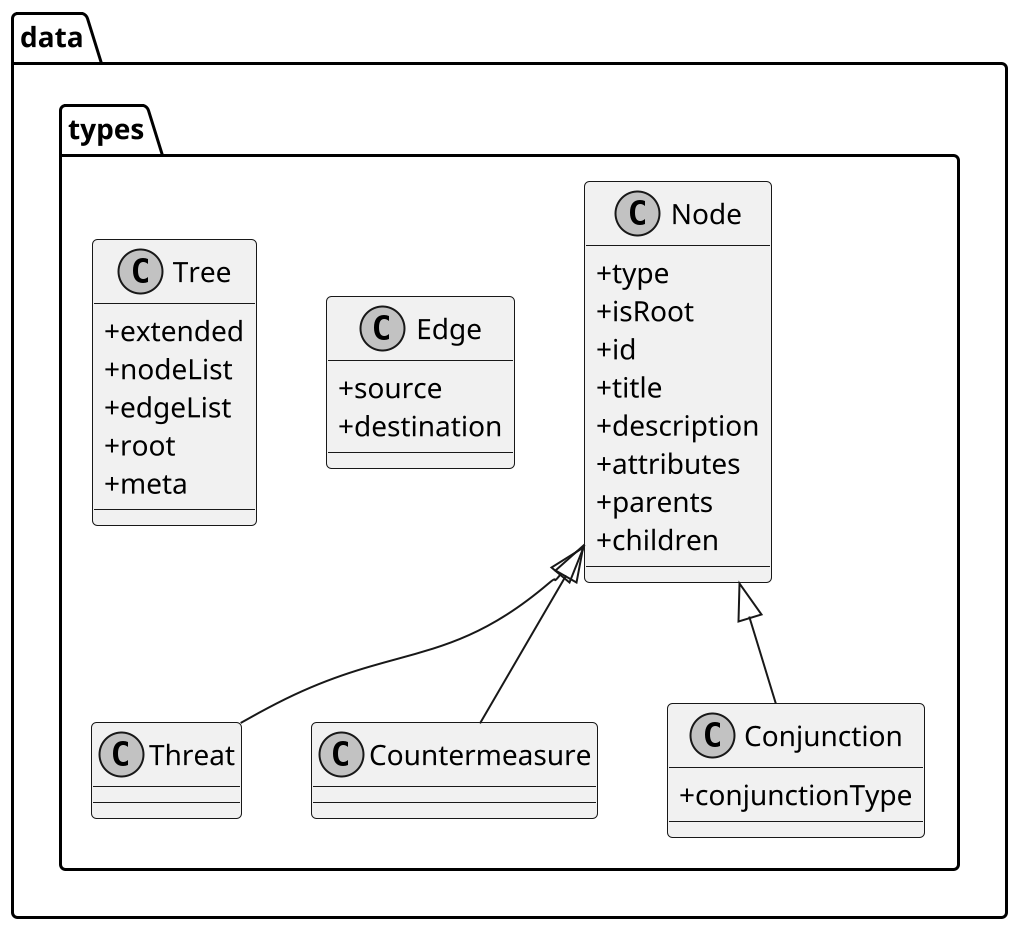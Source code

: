 @startuml
skinparam monochrome true
skinparam classAttributeIconSize 0
scale 2

namespace data {
  namespace types {
    class Node {
      +type
      +isRoot
      +id
      +title
      +description
      +attributes
      +parents
      +children
    }

    Node <|-- Threat
    class Threat {
    }

    Node <|-- Countermeasure
    class Countermeasure {
    }

    Node <|-- Conjunction
    class Conjunction {
      +conjunctionType
    }

    class Edge {
      +source
      +destination
    }

    class Tree {
      +extended
      +nodeList
      +edgeList
      +root
      +meta
    }

  }
}

@enduml
